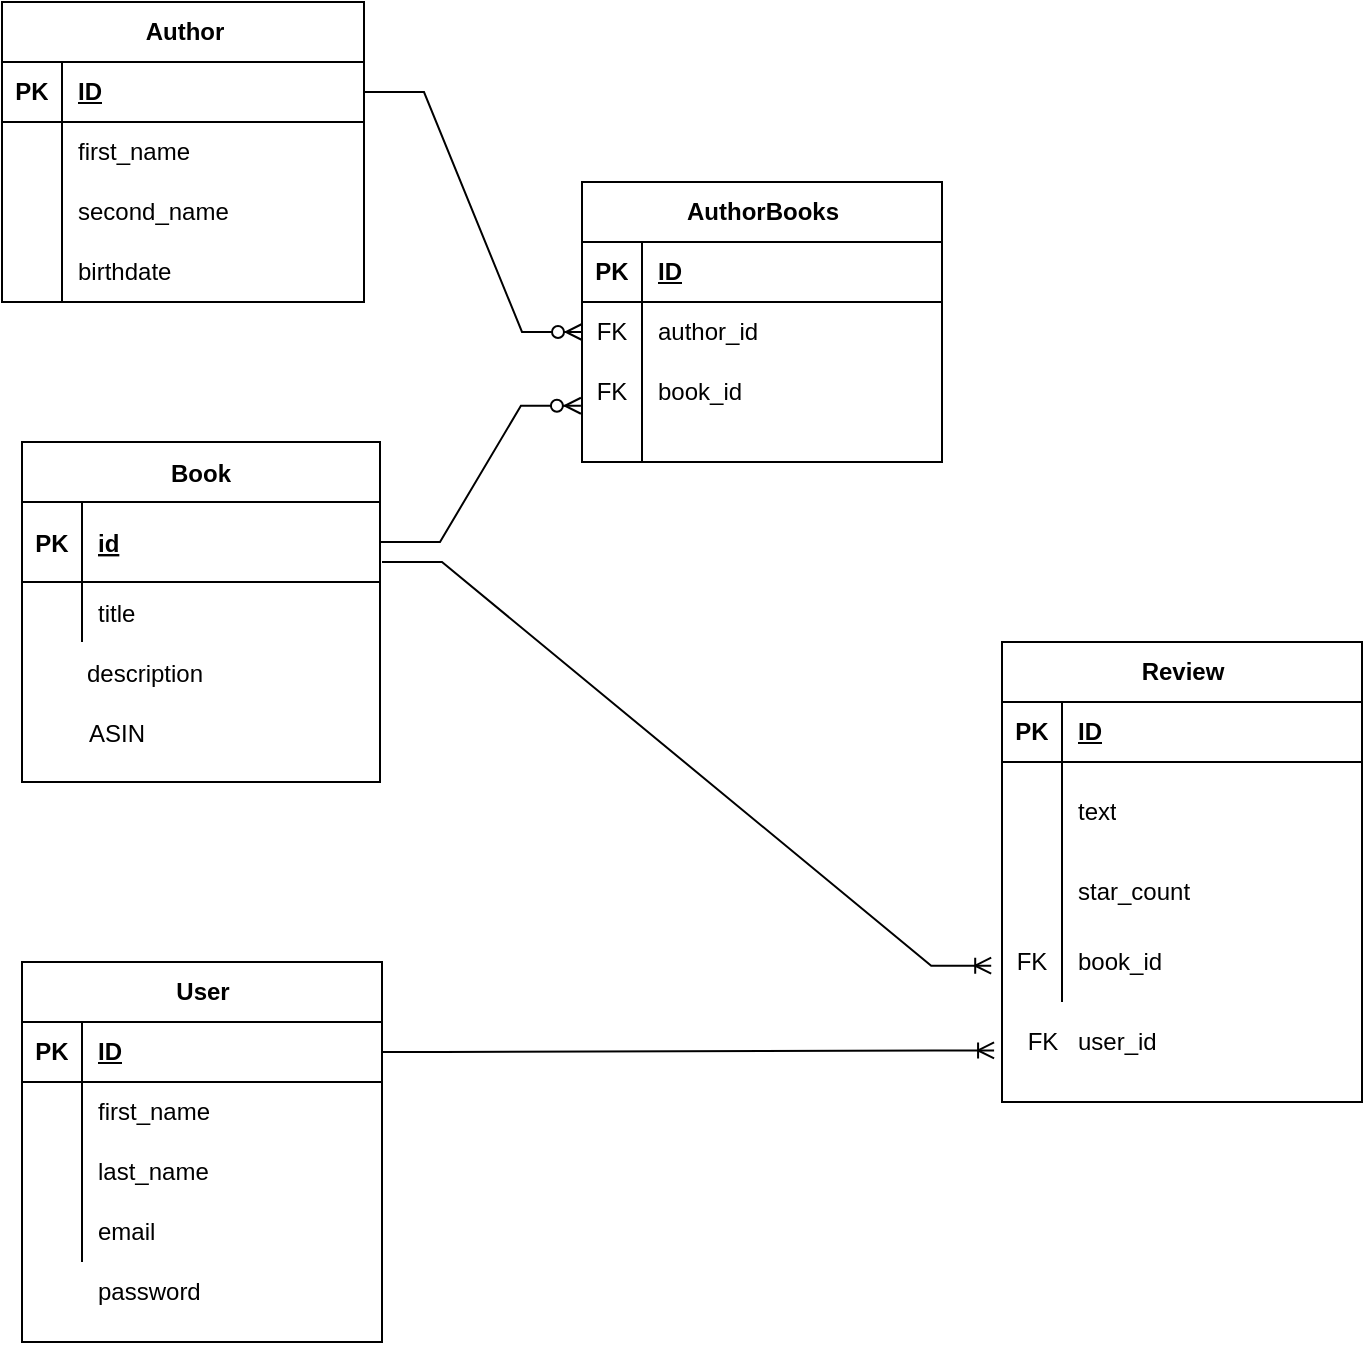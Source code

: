 <mxfile version="24.1.0" type="github">
  <diagram id="R2lEEEUBdFMjLlhIrx00" name="Page-1">
    <mxGraphModel dx="1461" dy="965" grid="1" gridSize="10" guides="1" tooltips="1" connect="1" arrows="1" fold="1" page="1" pageScale="1" pageWidth="850" pageHeight="1100" math="0" shadow="0" extFonts="Permanent Marker^https://fonts.googleapis.com/css?family=Permanent+Marker">
      <root>
        <mxCell id="0" />
        <mxCell id="1" parent="0" />
        <mxCell id="HGDFqkdre_4tepcQ8KQj-46" value="" style="group" vertex="1" connectable="0" parent="1">
          <mxGeometry x="100" y="130" width="470" height="390" as="geometry" />
        </mxCell>
        <mxCell id="HGDFqkdre_4tepcQ8KQj-17" value="Author" style="shape=table;startSize=30;container=1;collapsible=1;childLayout=tableLayout;fixedRows=1;rowLines=0;fontStyle=1;align=center;resizeLast=1;html=1;" vertex="1" parent="HGDFqkdre_4tepcQ8KQj-46">
          <mxGeometry width="181" height="150" as="geometry" />
        </mxCell>
        <mxCell id="HGDFqkdre_4tepcQ8KQj-18" value="" style="shape=tableRow;horizontal=0;startSize=0;swimlaneHead=0;swimlaneBody=0;fillColor=none;collapsible=0;dropTarget=0;points=[[0,0.5],[1,0.5]];portConstraint=eastwest;top=0;left=0;right=0;bottom=1;" vertex="1" parent="HGDFqkdre_4tepcQ8KQj-17">
          <mxGeometry y="30" width="181" height="30" as="geometry" />
        </mxCell>
        <mxCell id="HGDFqkdre_4tepcQ8KQj-19" value="PK" style="shape=partialRectangle;connectable=0;fillColor=none;top=0;left=0;bottom=0;right=0;fontStyle=1;overflow=hidden;whiteSpace=wrap;html=1;" vertex="1" parent="HGDFqkdre_4tepcQ8KQj-18">
          <mxGeometry width="30" height="30" as="geometry">
            <mxRectangle width="30" height="30" as="alternateBounds" />
          </mxGeometry>
        </mxCell>
        <mxCell id="HGDFqkdre_4tepcQ8KQj-20" value="ID" style="shape=partialRectangle;connectable=0;fillColor=none;top=0;left=0;bottom=0;right=0;align=left;spacingLeft=6;fontStyle=5;overflow=hidden;whiteSpace=wrap;html=1;" vertex="1" parent="HGDFqkdre_4tepcQ8KQj-18">
          <mxGeometry x="30" width="151" height="30" as="geometry">
            <mxRectangle width="151" height="30" as="alternateBounds" />
          </mxGeometry>
        </mxCell>
        <mxCell id="HGDFqkdre_4tepcQ8KQj-21" value="" style="shape=tableRow;horizontal=0;startSize=0;swimlaneHead=0;swimlaneBody=0;fillColor=none;collapsible=0;dropTarget=0;points=[[0,0.5],[1,0.5]];portConstraint=eastwest;top=0;left=0;right=0;bottom=0;" vertex="1" parent="HGDFqkdre_4tepcQ8KQj-17">
          <mxGeometry y="60" width="181" height="30" as="geometry" />
        </mxCell>
        <mxCell id="HGDFqkdre_4tepcQ8KQj-22" value="" style="shape=partialRectangle;connectable=0;fillColor=none;top=0;left=0;bottom=0;right=0;editable=1;overflow=hidden;whiteSpace=wrap;html=1;" vertex="1" parent="HGDFqkdre_4tepcQ8KQj-21">
          <mxGeometry width="30" height="30" as="geometry">
            <mxRectangle width="30" height="30" as="alternateBounds" />
          </mxGeometry>
        </mxCell>
        <mxCell id="HGDFqkdre_4tepcQ8KQj-23" value="first_name" style="shape=partialRectangle;connectable=0;fillColor=none;top=0;left=0;bottom=0;right=0;align=left;spacingLeft=6;overflow=hidden;whiteSpace=wrap;html=1;" vertex="1" parent="HGDFqkdre_4tepcQ8KQj-21">
          <mxGeometry x="30" width="151" height="30" as="geometry">
            <mxRectangle width="151" height="30" as="alternateBounds" />
          </mxGeometry>
        </mxCell>
        <mxCell id="HGDFqkdre_4tepcQ8KQj-24" value="" style="shape=tableRow;horizontal=0;startSize=0;swimlaneHead=0;swimlaneBody=0;fillColor=none;collapsible=0;dropTarget=0;points=[[0,0.5],[1,0.5]];portConstraint=eastwest;top=0;left=0;right=0;bottom=0;" vertex="1" parent="HGDFqkdre_4tepcQ8KQj-17">
          <mxGeometry y="90" width="181" height="30" as="geometry" />
        </mxCell>
        <mxCell id="HGDFqkdre_4tepcQ8KQj-25" value="" style="shape=partialRectangle;connectable=0;fillColor=none;top=0;left=0;bottom=0;right=0;editable=1;overflow=hidden;whiteSpace=wrap;html=1;" vertex="1" parent="HGDFqkdre_4tepcQ8KQj-24">
          <mxGeometry width="30" height="30" as="geometry">
            <mxRectangle width="30" height="30" as="alternateBounds" />
          </mxGeometry>
        </mxCell>
        <mxCell id="HGDFqkdre_4tepcQ8KQj-26" value="second_name" style="shape=partialRectangle;connectable=0;fillColor=none;top=0;left=0;bottom=0;right=0;align=left;spacingLeft=6;overflow=hidden;whiteSpace=wrap;html=1;" vertex="1" parent="HGDFqkdre_4tepcQ8KQj-24">
          <mxGeometry x="30" width="151" height="30" as="geometry">
            <mxRectangle width="151" height="30" as="alternateBounds" />
          </mxGeometry>
        </mxCell>
        <mxCell id="HGDFqkdre_4tepcQ8KQj-27" value="" style="shape=tableRow;horizontal=0;startSize=0;swimlaneHead=0;swimlaneBody=0;fillColor=none;collapsible=0;dropTarget=0;points=[[0,0.5],[1,0.5]];portConstraint=eastwest;top=0;left=0;right=0;bottom=0;" vertex="1" parent="HGDFqkdre_4tepcQ8KQj-17">
          <mxGeometry y="120" width="181" height="30" as="geometry" />
        </mxCell>
        <mxCell id="HGDFqkdre_4tepcQ8KQj-28" value="" style="shape=partialRectangle;connectable=0;fillColor=none;top=0;left=0;bottom=0;right=0;editable=1;overflow=hidden;whiteSpace=wrap;html=1;" vertex="1" parent="HGDFqkdre_4tepcQ8KQj-27">
          <mxGeometry width="30" height="30" as="geometry">
            <mxRectangle width="30" height="30" as="alternateBounds" />
          </mxGeometry>
        </mxCell>
        <mxCell id="HGDFqkdre_4tepcQ8KQj-29" value="birthdate" style="shape=partialRectangle;connectable=0;fillColor=none;top=0;left=0;bottom=0;right=0;align=left;spacingLeft=6;overflow=hidden;whiteSpace=wrap;html=1;" vertex="1" parent="HGDFqkdre_4tepcQ8KQj-27">
          <mxGeometry x="30" width="151" height="30" as="geometry">
            <mxRectangle width="151" height="30" as="alternateBounds" />
          </mxGeometry>
        </mxCell>
        <mxCell id="HGDFqkdre_4tepcQ8KQj-30" value="AuthorBooks" style="shape=table;startSize=30;container=1;collapsible=1;childLayout=tableLayout;fixedRows=1;rowLines=0;fontStyle=1;align=center;resizeLast=1;html=1;" vertex="1" parent="HGDFqkdre_4tepcQ8KQj-46">
          <mxGeometry x="290" y="90" width="180" height="140" as="geometry" />
        </mxCell>
        <mxCell id="HGDFqkdre_4tepcQ8KQj-31" value="" style="shape=tableRow;horizontal=0;startSize=0;swimlaneHead=0;swimlaneBody=0;fillColor=none;collapsible=0;dropTarget=0;points=[[0,0.5],[1,0.5]];portConstraint=eastwest;top=0;left=0;right=0;bottom=1;" vertex="1" parent="HGDFqkdre_4tepcQ8KQj-30">
          <mxGeometry y="30" width="180" height="30" as="geometry" />
        </mxCell>
        <mxCell id="HGDFqkdre_4tepcQ8KQj-32" value="PK" style="shape=partialRectangle;connectable=0;fillColor=none;top=0;left=0;bottom=0;right=0;fontStyle=1;overflow=hidden;whiteSpace=wrap;html=1;" vertex="1" parent="HGDFqkdre_4tepcQ8KQj-31">
          <mxGeometry width="30" height="30" as="geometry">
            <mxRectangle width="30" height="30" as="alternateBounds" />
          </mxGeometry>
        </mxCell>
        <mxCell id="HGDFqkdre_4tepcQ8KQj-33" value="ID" style="shape=partialRectangle;connectable=0;fillColor=none;top=0;left=0;bottom=0;right=0;align=left;spacingLeft=6;fontStyle=5;overflow=hidden;whiteSpace=wrap;html=1;" vertex="1" parent="HGDFqkdre_4tepcQ8KQj-31">
          <mxGeometry x="30" width="150" height="30" as="geometry">
            <mxRectangle width="150" height="30" as="alternateBounds" />
          </mxGeometry>
        </mxCell>
        <mxCell id="HGDFqkdre_4tepcQ8KQj-34" value="" style="shape=tableRow;horizontal=0;startSize=0;swimlaneHead=0;swimlaneBody=0;fillColor=none;collapsible=0;dropTarget=0;points=[[0,0.5],[1,0.5]];portConstraint=eastwest;top=0;left=0;right=0;bottom=0;" vertex="1" parent="HGDFqkdre_4tepcQ8KQj-30">
          <mxGeometry y="60" width="180" height="30" as="geometry" />
        </mxCell>
        <mxCell id="HGDFqkdre_4tepcQ8KQj-35" value="FK" style="shape=partialRectangle;connectable=0;fillColor=none;top=0;left=0;bottom=0;right=0;editable=1;overflow=hidden;whiteSpace=wrap;html=1;" vertex="1" parent="HGDFqkdre_4tepcQ8KQj-34">
          <mxGeometry width="30" height="30" as="geometry">
            <mxRectangle width="30" height="30" as="alternateBounds" />
          </mxGeometry>
        </mxCell>
        <mxCell id="HGDFqkdre_4tepcQ8KQj-36" value="author_id" style="shape=partialRectangle;connectable=0;fillColor=none;top=0;left=0;bottom=0;right=0;align=left;spacingLeft=6;overflow=hidden;whiteSpace=wrap;html=1;" vertex="1" parent="HGDFqkdre_4tepcQ8KQj-34">
          <mxGeometry x="30" width="150" height="30" as="geometry">
            <mxRectangle width="150" height="30" as="alternateBounds" />
          </mxGeometry>
        </mxCell>
        <mxCell id="HGDFqkdre_4tepcQ8KQj-37" value="" style="shape=tableRow;horizontal=0;startSize=0;swimlaneHead=0;swimlaneBody=0;fillColor=none;collapsible=0;dropTarget=0;points=[[0,0.5],[1,0.5]];portConstraint=eastwest;top=0;left=0;right=0;bottom=0;" vertex="1" parent="HGDFqkdre_4tepcQ8KQj-30">
          <mxGeometry y="90" width="180" height="30" as="geometry" />
        </mxCell>
        <mxCell id="HGDFqkdre_4tepcQ8KQj-38" value="FK" style="shape=partialRectangle;connectable=0;fillColor=none;top=0;left=0;bottom=0;right=0;editable=1;overflow=hidden;whiteSpace=wrap;html=1;" vertex="1" parent="HGDFqkdre_4tepcQ8KQj-37">
          <mxGeometry width="30" height="30" as="geometry">
            <mxRectangle width="30" height="30" as="alternateBounds" />
          </mxGeometry>
        </mxCell>
        <mxCell id="HGDFqkdre_4tepcQ8KQj-39" value="book_id" style="shape=partialRectangle;connectable=0;fillColor=none;top=0;left=0;bottom=0;right=0;align=left;spacingLeft=6;overflow=hidden;whiteSpace=wrap;html=1;" vertex="1" parent="HGDFqkdre_4tepcQ8KQj-37">
          <mxGeometry x="30" width="150" height="30" as="geometry">
            <mxRectangle width="150" height="30" as="alternateBounds" />
          </mxGeometry>
        </mxCell>
        <mxCell id="HGDFqkdre_4tepcQ8KQj-40" value="" style="shape=tableRow;horizontal=0;startSize=0;swimlaneHead=0;swimlaneBody=0;fillColor=none;collapsible=0;dropTarget=0;points=[[0,0.5],[1,0.5]];portConstraint=eastwest;top=0;left=0;right=0;bottom=0;" vertex="1" parent="HGDFqkdre_4tepcQ8KQj-30">
          <mxGeometry y="120" width="180" height="20" as="geometry" />
        </mxCell>
        <mxCell id="HGDFqkdre_4tepcQ8KQj-41" value="" style="shape=partialRectangle;connectable=0;fillColor=none;top=0;left=0;bottom=0;right=0;editable=1;overflow=hidden;whiteSpace=wrap;html=1;" vertex="1" parent="HGDFqkdre_4tepcQ8KQj-40">
          <mxGeometry width="30" height="20" as="geometry">
            <mxRectangle width="30" height="20" as="alternateBounds" />
          </mxGeometry>
        </mxCell>
        <mxCell id="HGDFqkdre_4tepcQ8KQj-42" value="" style="shape=partialRectangle;connectable=0;fillColor=none;top=0;left=0;bottom=0;right=0;align=left;spacingLeft=6;overflow=hidden;whiteSpace=wrap;html=1;" vertex="1" parent="HGDFqkdre_4tepcQ8KQj-40">
          <mxGeometry x="30" width="150" height="20" as="geometry">
            <mxRectangle width="150" height="20" as="alternateBounds" />
          </mxGeometry>
        </mxCell>
        <mxCell id="HGDFqkdre_4tepcQ8KQj-43" value="" style="edgeStyle=entityRelationEdgeStyle;fontSize=12;html=1;endArrow=ERzeroToMany;endFill=1;rounded=0;exitX=1;exitY=0.5;exitDx=0;exitDy=0;entryX=0;entryY=0.5;entryDx=0;entryDy=0;" edge="1" parent="HGDFqkdre_4tepcQ8KQj-46" source="HGDFqkdre_4tepcQ8KQj-18" target="HGDFqkdre_4tepcQ8KQj-34">
          <mxGeometry width="100" height="100" relative="1" as="geometry">
            <mxPoint x="260" y="320" as="sourcePoint" />
            <mxPoint x="360" y="220" as="targetPoint" />
            <Array as="points">
              <mxPoint x="270" y="330" />
              <mxPoint x="310" y="290" />
              <mxPoint x="290" y="130" />
            </Array>
          </mxGeometry>
        </mxCell>
        <mxCell id="HGDFqkdre_4tepcQ8KQj-44" value="" style="edgeStyle=entityRelationEdgeStyle;fontSize=12;html=1;endArrow=ERzeroToMany;endFill=1;rounded=0;exitX=1;exitY=0.5;exitDx=0;exitDy=0;entryX=-0.003;entryY=0.729;entryDx=0;entryDy=0;entryPerimeter=0;" edge="1" parent="HGDFqkdre_4tepcQ8KQj-46" source="C-vyLk0tnHw3VtMMgP7b-24" target="HGDFqkdre_4tepcQ8KQj-37">
          <mxGeometry width="100" height="100" relative="1" as="geometry">
            <mxPoint x="260" y="350" as="sourcePoint" />
            <mxPoint x="360" y="250" as="targetPoint" />
          </mxGeometry>
        </mxCell>
        <mxCell id="HGDFqkdre_4tepcQ8KQj-45" value="" style="group" vertex="1" connectable="0" parent="HGDFqkdre_4tepcQ8KQj-46">
          <mxGeometry x="10" y="220" width="179.0" height="170" as="geometry" />
        </mxCell>
        <mxCell id="C-vyLk0tnHw3VtMMgP7b-23" value="Book" style="shape=table;startSize=30;container=1;collapsible=1;childLayout=tableLayout;fixedRows=1;rowLines=0;fontStyle=1;align=center;resizeLast=1;" parent="HGDFqkdre_4tepcQ8KQj-45" vertex="1">
          <mxGeometry width="179.0" height="170" as="geometry" />
        </mxCell>
        <mxCell id="C-vyLk0tnHw3VtMMgP7b-24" value="" style="shape=partialRectangle;collapsible=0;dropTarget=0;pointerEvents=0;fillColor=none;points=[[0,0.5],[1,0.5]];portConstraint=eastwest;top=0;left=0;right=0;bottom=1;" parent="C-vyLk0tnHw3VtMMgP7b-23" vertex="1">
          <mxGeometry y="30" width="179.0" height="40" as="geometry" />
        </mxCell>
        <mxCell id="C-vyLk0tnHw3VtMMgP7b-25" value="PK" style="shape=partialRectangle;overflow=hidden;connectable=0;fillColor=none;top=0;left=0;bottom=0;right=0;fontStyle=1;" parent="C-vyLk0tnHw3VtMMgP7b-24" vertex="1">
          <mxGeometry width="30" height="40" as="geometry">
            <mxRectangle width="30" height="40" as="alternateBounds" />
          </mxGeometry>
        </mxCell>
        <mxCell id="C-vyLk0tnHw3VtMMgP7b-26" value="id" style="shape=partialRectangle;overflow=hidden;connectable=0;fillColor=none;top=0;left=0;bottom=0;right=0;align=left;spacingLeft=6;fontStyle=5;" parent="C-vyLk0tnHw3VtMMgP7b-24" vertex="1">
          <mxGeometry x="30" width="149.0" height="40" as="geometry">
            <mxRectangle width="149.0" height="40" as="alternateBounds" />
          </mxGeometry>
        </mxCell>
        <mxCell id="C-vyLk0tnHw3VtMMgP7b-27" value="" style="shape=partialRectangle;collapsible=0;dropTarget=0;pointerEvents=0;fillColor=none;points=[[0,0.5],[1,0.5]];portConstraint=eastwest;top=0;left=0;right=0;bottom=0;" parent="C-vyLk0tnHw3VtMMgP7b-23" vertex="1">
          <mxGeometry y="70" width="179.0" height="30" as="geometry" />
        </mxCell>
        <mxCell id="C-vyLk0tnHw3VtMMgP7b-28" value="" style="shape=partialRectangle;overflow=hidden;connectable=0;fillColor=none;top=0;left=0;bottom=0;right=0;" parent="C-vyLk0tnHw3VtMMgP7b-27" vertex="1">
          <mxGeometry width="30" height="30" as="geometry">
            <mxRectangle width="30" height="30" as="alternateBounds" />
          </mxGeometry>
        </mxCell>
        <mxCell id="C-vyLk0tnHw3VtMMgP7b-29" value="title" style="shape=partialRectangle;overflow=hidden;connectable=0;fillColor=none;top=0;left=0;bottom=0;right=0;align=left;spacingLeft=6;" parent="C-vyLk0tnHw3VtMMgP7b-27" vertex="1">
          <mxGeometry x="30" width="149.0" height="30" as="geometry">
            <mxRectangle width="149.0" height="30" as="alternateBounds" />
          </mxGeometry>
        </mxCell>
        <mxCell id="HGDFqkdre_4tepcQ8KQj-1" value="description" style="shape=partialRectangle;overflow=hidden;connectable=0;fillColor=none;top=0;left=0;bottom=0;right=0;align=left;spacingLeft=6;" vertex="1" parent="HGDFqkdre_4tepcQ8KQj-45">
          <mxGeometry x="24.5" y="100" width="130" height="30" as="geometry">
            <mxRectangle width="220" height="30" as="alternateBounds" />
          </mxGeometry>
        </mxCell>
        <mxCell id="HGDFqkdre_4tepcQ8KQj-3" value="ASIN" style="shape=partialRectangle;overflow=hidden;connectable=0;fillColor=none;top=0;left=0;bottom=0;right=0;align=left;spacingLeft=6;" vertex="1" parent="HGDFqkdre_4tepcQ8KQj-45">
          <mxGeometry x="25.5" y="130" width="89" height="30" as="geometry">
            <mxRectangle width="220" height="30" as="alternateBounds" />
          </mxGeometry>
        </mxCell>
        <mxCell id="HGDFqkdre_4tepcQ8KQj-75" value="" style="edgeStyle=entityRelationEdgeStyle;fontSize=12;html=1;endArrow=ERoneToMany;rounded=0;entryX=-0.03;entryY=0.546;entryDx=0;entryDy=0;entryPerimeter=0;" edge="1" parent="1" target="HGDFqkdre_4tepcQ8KQj-71">
          <mxGeometry width="100" height="100" relative="1" as="geometry">
            <mxPoint x="290" y="410" as="sourcePoint" />
            <mxPoint x="600" y="640" as="targetPoint" />
          </mxGeometry>
        </mxCell>
        <mxCell id="HGDFqkdre_4tepcQ8KQj-77" value="" style="group" vertex="1" connectable="0" parent="1">
          <mxGeometry x="110" y="610" width="180" height="190" as="geometry" />
        </mxCell>
        <mxCell id="HGDFqkdre_4tepcQ8KQj-47" value="User" style="shape=table;startSize=30;container=1;collapsible=1;childLayout=tableLayout;fixedRows=1;rowLines=0;fontStyle=1;align=center;resizeLast=1;html=1;" vertex="1" parent="HGDFqkdre_4tepcQ8KQj-77">
          <mxGeometry width="180" height="190" as="geometry" />
        </mxCell>
        <mxCell id="HGDFqkdre_4tepcQ8KQj-48" value="" style="shape=tableRow;horizontal=0;startSize=0;swimlaneHead=0;swimlaneBody=0;fillColor=none;collapsible=0;dropTarget=0;points=[[0,0.5],[1,0.5]];portConstraint=eastwest;top=0;left=0;right=0;bottom=1;" vertex="1" parent="HGDFqkdre_4tepcQ8KQj-47">
          <mxGeometry y="30" width="180" height="30" as="geometry" />
        </mxCell>
        <mxCell id="HGDFqkdre_4tepcQ8KQj-49" value="PK" style="shape=partialRectangle;connectable=0;fillColor=none;top=0;left=0;bottom=0;right=0;fontStyle=1;overflow=hidden;whiteSpace=wrap;html=1;" vertex="1" parent="HGDFqkdre_4tepcQ8KQj-48">
          <mxGeometry width="30" height="30" as="geometry">
            <mxRectangle width="30" height="30" as="alternateBounds" />
          </mxGeometry>
        </mxCell>
        <mxCell id="HGDFqkdre_4tepcQ8KQj-50" value="ID" style="shape=partialRectangle;connectable=0;fillColor=none;top=0;left=0;bottom=0;right=0;align=left;spacingLeft=6;fontStyle=5;overflow=hidden;whiteSpace=wrap;html=1;" vertex="1" parent="HGDFqkdre_4tepcQ8KQj-48">
          <mxGeometry x="30" width="150" height="30" as="geometry">
            <mxRectangle width="150" height="30" as="alternateBounds" />
          </mxGeometry>
        </mxCell>
        <mxCell id="HGDFqkdre_4tepcQ8KQj-51" value="" style="shape=tableRow;horizontal=0;startSize=0;swimlaneHead=0;swimlaneBody=0;fillColor=none;collapsible=0;dropTarget=0;points=[[0,0.5],[1,0.5]];portConstraint=eastwest;top=0;left=0;right=0;bottom=0;" vertex="1" parent="HGDFqkdre_4tepcQ8KQj-47">
          <mxGeometry y="60" width="180" height="30" as="geometry" />
        </mxCell>
        <mxCell id="HGDFqkdre_4tepcQ8KQj-52" value="" style="shape=partialRectangle;connectable=0;fillColor=none;top=0;left=0;bottom=0;right=0;editable=1;overflow=hidden;whiteSpace=wrap;html=1;" vertex="1" parent="HGDFqkdre_4tepcQ8KQj-51">
          <mxGeometry width="30" height="30" as="geometry">
            <mxRectangle width="30" height="30" as="alternateBounds" />
          </mxGeometry>
        </mxCell>
        <mxCell id="HGDFqkdre_4tepcQ8KQj-53" value="first_name" style="shape=partialRectangle;connectable=0;fillColor=none;top=0;left=0;bottom=0;right=0;align=left;spacingLeft=6;overflow=hidden;whiteSpace=wrap;html=1;" vertex="1" parent="HGDFqkdre_4tepcQ8KQj-51">
          <mxGeometry x="30" width="150" height="30" as="geometry">
            <mxRectangle width="150" height="30" as="alternateBounds" />
          </mxGeometry>
        </mxCell>
        <mxCell id="HGDFqkdre_4tepcQ8KQj-54" value="" style="shape=tableRow;horizontal=0;startSize=0;swimlaneHead=0;swimlaneBody=0;fillColor=none;collapsible=0;dropTarget=0;points=[[0,0.5],[1,0.5]];portConstraint=eastwest;top=0;left=0;right=0;bottom=0;" vertex="1" parent="HGDFqkdre_4tepcQ8KQj-47">
          <mxGeometry y="90" width="180" height="30" as="geometry" />
        </mxCell>
        <mxCell id="HGDFqkdre_4tepcQ8KQj-55" value="" style="shape=partialRectangle;connectable=0;fillColor=none;top=0;left=0;bottom=0;right=0;editable=1;overflow=hidden;whiteSpace=wrap;html=1;" vertex="1" parent="HGDFqkdre_4tepcQ8KQj-54">
          <mxGeometry width="30" height="30" as="geometry">
            <mxRectangle width="30" height="30" as="alternateBounds" />
          </mxGeometry>
        </mxCell>
        <mxCell id="HGDFqkdre_4tepcQ8KQj-56" value="last_name" style="shape=partialRectangle;connectable=0;fillColor=none;top=0;left=0;bottom=0;right=0;align=left;spacingLeft=6;overflow=hidden;whiteSpace=wrap;html=1;" vertex="1" parent="HGDFqkdre_4tepcQ8KQj-54">
          <mxGeometry x="30" width="150" height="30" as="geometry">
            <mxRectangle width="150" height="30" as="alternateBounds" />
          </mxGeometry>
        </mxCell>
        <mxCell id="HGDFqkdre_4tepcQ8KQj-57" value="" style="shape=tableRow;horizontal=0;startSize=0;swimlaneHead=0;swimlaneBody=0;fillColor=none;collapsible=0;dropTarget=0;points=[[0,0.5],[1,0.5]];portConstraint=eastwest;top=0;left=0;right=0;bottom=0;" vertex="1" parent="HGDFqkdre_4tepcQ8KQj-47">
          <mxGeometry y="120" width="180" height="30" as="geometry" />
        </mxCell>
        <mxCell id="HGDFqkdre_4tepcQ8KQj-58" value="" style="shape=partialRectangle;connectable=0;fillColor=none;top=0;left=0;bottom=0;right=0;editable=1;overflow=hidden;whiteSpace=wrap;html=1;" vertex="1" parent="HGDFqkdre_4tepcQ8KQj-57">
          <mxGeometry width="30" height="30" as="geometry">
            <mxRectangle width="30" height="30" as="alternateBounds" />
          </mxGeometry>
        </mxCell>
        <mxCell id="HGDFqkdre_4tepcQ8KQj-59" value="email" style="shape=partialRectangle;connectable=0;fillColor=none;top=0;left=0;bottom=0;right=0;align=left;spacingLeft=6;overflow=hidden;whiteSpace=wrap;html=1;" vertex="1" parent="HGDFqkdre_4tepcQ8KQj-57">
          <mxGeometry x="30" width="150" height="30" as="geometry">
            <mxRectangle width="150" height="30" as="alternateBounds" />
          </mxGeometry>
        </mxCell>
        <mxCell id="HGDFqkdre_4tepcQ8KQj-60" value="password" style="shape=partialRectangle;connectable=0;fillColor=none;top=0;left=0;bottom=0;right=0;align=left;spacingLeft=6;overflow=hidden;whiteSpace=wrap;html=1;" vertex="1" parent="HGDFqkdre_4tepcQ8KQj-77">
          <mxGeometry x="30" y="150" width="150" height="30" as="geometry">
            <mxRectangle width="150" height="30" as="alternateBounds" />
          </mxGeometry>
        </mxCell>
        <mxCell id="HGDFqkdre_4tepcQ8KQj-78" value="" style="group" vertex="1" connectable="0" parent="1">
          <mxGeometry x="600" y="450" width="180" height="230" as="geometry" />
        </mxCell>
        <mxCell id="HGDFqkdre_4tepcQ8KQj-61" value="Review" style="shape=table;startSize=30;container=1;collapsible=1;childLayout=tableLayout;fixedRows=1;rowLines=0;fontStyle=1;align=center;resizeLast=1;html=1;" vertex="1" parent="HGDFqkdre_4tepcQ8KQj-78">
          <mxGeometry width="180" height="230" as="geometry" />
        </mxCell>
        <mxCell id="HGDFqkdre_4tepcQ8KQj-62" value="" style="shape=tableRow;horizontal=0;startSize=0;swimlaneHead=0;swimlaneBody=0;fillColor=none;collapsible=0;dropTarget=0;points=[[0,0.5],[1,0.5]];portConstraint=eastwest;top=0;left=0;right=0;bottom=1;" vertex="1" parent="HGDFqkdre_4tepcQ8KQj-61">
          <mxGeometry y="30" width="180" height="30" as="geometry" />
        </mxCell>
        <mxCell id="HGDFqkdre_4tepcQ8KQj-63" value="PK" style="shape=partialRectangle;connectable=0;fillColor=none;top=0;left=0;bottom=0;right=0;fontStyle=1;overflow=hidden;whiteSpace=wrap;html=1;" vertex="1" parent="HGDFqkdre_4tepcQ8KQj-62">
          <mxGeometry width="30" height="30" as="geometry">
            <mxRectangle width="30" height="30" as="alternateBounds" />
          </mxGeometry>
        </mxCell>
        <mxCell id="HGDFqkdre_4tepcQ8KQj-64" value="ID" style="shape=partialRectangle;connectable=0;fillColor=none;top=0;left=0;bottom=0;right=0;align=left;spacingLeft=6;fontStyle=5;overflow=hidden;whiteSpace=wrap;html=1;" vertex="1" parent="HGDFqkdre_4tepcQ8KQj-62">
          <mxGeometry x="30" width="150" height="30" as="geometry">
            <mxRectangle width="150" height="30" as="alternateBounds" />
          </mxGeometry>
        </mxCell>
        <mxCell id="HGDFqkdre_4tepcQ8KQj-65" value="" style="shape=tableRow;horizontal=0;startSize=0;swimlaneHead=0;swimlaneBody=0;fillColor=none;collapsible=0;dropTarget=0;points=[[0,0.5],[1,0.5]];portConstraint=eastwest;top=0;left=0;right=0;bottom=0;" vertex="1" parent="HGDFqkdre_4tepcQ8KQj-61">
          <mxGeometry y="60" width="180" height="50" as="geometry" />
        </mxCell>
        <mxCell id="HGDFqkdre_4tepcQ8KQj-66" value="" style="shape=partialRectangle;connectable=0;fillColor=none;top=0;left=0;bottom=0;right=0;editable=1;overflow=hidden;whiteSpace=wrap;html=1;" vertex="1" parent="HGDFqkdre_4tepcQ8KQj-65">
          <mxGeometry width="30" height="50" as="geometry">
            <mxRectangle width="30" height="50" as="alternateBounds" />
          </mxGeometry>
        </mxCell>
        <mxCell id="HGDFqkdre_4tepcQ8KQj-67" value="text" style="shape=partialRectangle;connectable=0;fillColor=none;top=0;left=0;bottom=0;right=0;align=left;spacingLeft=6;overflow=hidden;whiteSpace=wrap;html=1;" vertex="1" parent="HGDFqkdre_4tepcQ8KQj-65">
          <mxGeometry x="30" width="150" height="50" as="geometry">
            <mxRectangle width="150" height="50" as="alternateBounds" />
          </mxGeometry>
        </mxCell>
        <mxCell id="HGDFqkdre_4tepcQ8KQj-68" value="" style="shape=tableRow;horizontal=0;startSize=0;swimlaneHead=0;swimlaneBody=0;fillColor=none;collapsible=0;dropTarget=0;points=[[0,0.5],[1,0.5]];portConstraint=eastwest;top=0;left=0;right=0;bottom=0;" vertex="1" parent="HGDFqkdre_4tepcQ8KQj-61">
          <mxGeometry y="110" width="180" height="30" as="geometry" />
        </mxCell>
        <mxCell id="HGDFqkdre_4tepcQ8KQj-69" value="" style="shape=partialRectangle;connectable=0;fillColor=none;top=0;left=0;bottom=0;right=0;editable=1;overflow=hidden;whiteSpace=wrap;html=1;" vertex="1" parent="HGDFqkdre_4tepcQ8KQj-68">
          <mxGeometry width="30" height="30" as="geometry">
            <mxRectangle width="30" height="30" as="alternateBounds" />
          </mxGeometry>
        </mxCell>
        <mxCell id="HGDFqkdre_4tepcQ8KQj-70" value="star_count" style="shape=partialRectangle;connectable=0;fillColor=none;top=0;left=0;bottom=0;right=0;align=left;spacingLeft=6;overflow=hidden;whiteSpace=wrap;html=1;" vertex="1" parent="HGDFqkdre_4tepcQ8KQj-68">
          <mxGeometry x="30" width="150" height="30" as="geometry">
            <mxRectangle width="150" height="30" as="alternateBounds" />
          </mxGeometry>
        </mxCell>
        <mxCell id="HGDFqkdre_4tepcQ8KQj-71" value="" style="shape=tableRow;horizontal=0;startSize=0;swimlaneHead=0;swimlaneBody=0;fillColor=none;collapsible=0;dropTarget=0;points=[[0,0.5],[1,0.5]];portConstraint=eastwest;top=0;left=0;right=0;bottom=0;" vertex="1" parent="HGDFqkdre_4tepcQ8KQj-61">
          <mxGeometry y="140" width="180" height="40" as="geometry" />
        </mxCell>
        <mxCell id="HGDFqkdre_4tepcQ8KQj-72" value="FK" style="shape=partialRectangle;connectable=0;fillColor=none;top=0;left=0;bottom=0;right=0;editable=1;overflow=hidden;whiteSpace=wrap;html=1;" vertex="1" parent="HGDFqkdre_4tepcQ8KQj-71">
          <mxGeometry width="30" height="40" as="geometry">
            <mxRectangle width="30" height="40" as="alternateBounds" />
          </mxGeometry>
        </mxCell>
        <mxCell id="HGDFqkdre_4tepcQ8KQj-73" value="book_id" style="shape=partialRectangle;connectable=0;fillColor=none;top=0;left=0;bottom=0;right=0;align=left;spacingLeft=6;overflow=hidden;whiteSpace=wrap;html=1;" vertex="1" parent="HGDFqkdre_4tepcQ8KQj-71">
          <mxGeometry x="30" width="150" height="40" as="geometry">
            <mxRectangle width="150" height="40" as="alternateBounds" />
          </mxGeometry>
        </mxCell>
        <mxCell id="HGDFqkdre_4tepcQ8KQj-74" value="user_id" style="shape=partialRectangle;connectable=0;fillColor=none;top=0;left=0;bottom=0;right=0;align=left;spacingLeft=6;overflow=hidden;whiteSpace=wrap;html=1;" vertex="1" parent="HGDFqkdre_4tepcQ8KQj-78">
          <mxGeometry x="30" y="180" width="150" height="40" as="geometry">
            <mxRectangle width="150" height="40" as="alternateBounds" />
          </mxGeometry>
        </mxCell>
        <mxCell id="HGDFqkdre_4tepcQ8KQj-76" value="FK" style="text;html=1;align=center;verticalAlign=middle;resizable=0;points=[];autosize=1;strokeColor=none;fillColor=none;" vertex="1" parent="HGDFqkdre_4tepcQ8KQj-78">
          <mxGeometry y="185" width="40" height="30" as="geometry" />
        </mxCell>
        <mxCell id="HGDFqkdre_4tepcQ8KQj-79" value="" style="edgeStyle=entityRelationEdgeStyle;fontSize=12;html=1;endArrow=ERoneToMany;rounded=0;exitX=1;exitY=0.5;exitDx=0;exitDy=0;entryX=-0.099;entryY=0.641;entryDx=0;entryDy=0;entryPerimeter=0;" edge="1" parent="1" source="HGDFqkdre_4tepcQ8KQj-48" target="HGDFqkdre_4tepcQ8KQj-76">
          <mxGeometry width="100" height="100" relative="1" as="geometry">
            <mxPoint x="500" y="750" as="sourcePoint" />
            <mxPoint x="570" y="680" as="targetPoint" />
          </mxGeometry>
        </mxCell>
      </root>
    </mxGraphModel>
  </diagram>
</mxfile>
